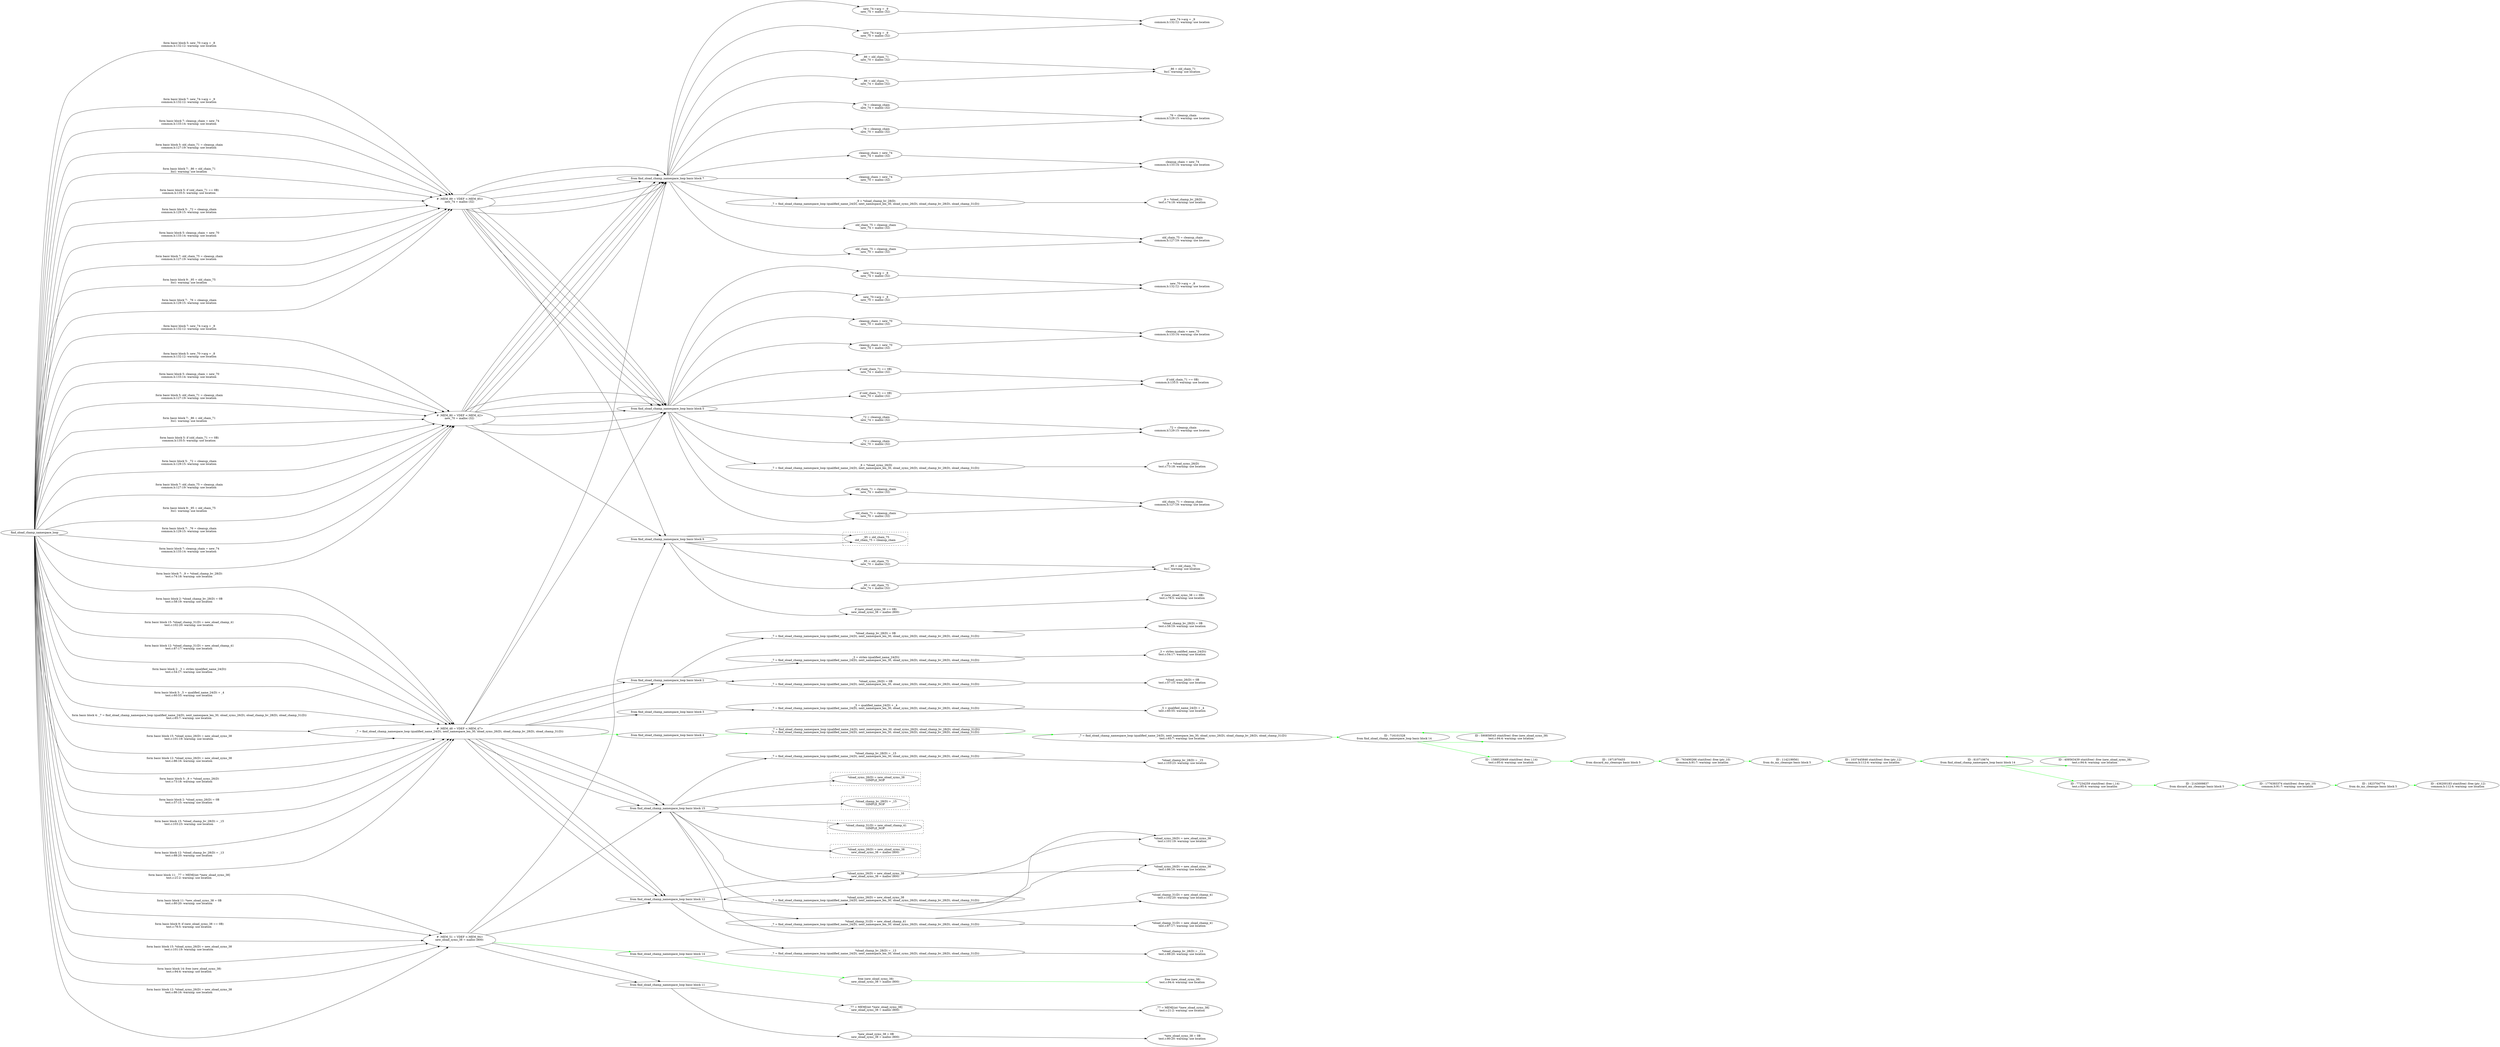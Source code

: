 digraph {constraint=false ;rankdir = LR; rank=same; nodesep=1.0; 


" find_oload_champ_namespace_loop
"->


" # .MEM_80 = VDEF <.MEM_42>
new_70 = malloc (32)

"

[label=" form basic block 5: cleanup_chain = new_70
common.h:133:14: warning: use location

" ]

" # .MEM_80 = VDEF <.MEM_42>
new_70 = malloc (32)

"->

" from find_oload_champ_namespace_loop basic block 5"

->" cleanup_chain = new_70
new_70 = malloc (32)
"

->" cleanup_chain = new_70
common.h:133:14: warning: use location

"

" find_oload_champ_namespace_loop
"->


" # .MEM_80 = VDEF <.MEM_42>
new_70 = malloc (32)

"

[label=" form basic block 5: old_chain_71 = cleanup_chain
common.h:127:19: warning: use location

" ]

" # .MEM_80 = VDEF <.MEM_42>
new_70 = malloc (32)

"->

" from find_oload_champ_namespace_loop basic block 5"

->" old_chain_71 = cleanup_chain
new_70 = malloc (32)
"

->" old_chain_71 = cleanup_chain
common.h:127:19: warning: use location

"

" find_oload_champ_namespace_loop
"->


" # .MEM_80 = VDEF <.MEM_42>
new_70 = malloc (32)

"

[label=" form basic block 7: _86 = old_chain_71
lto1: warning: use location
" ]

" # .MEM_80 = VDEF <.MEM_42>
new_70 = malloc (32)

"->

" from find_oload_champ_namespace_loop basic block 7"

->" _86 = old_chain_71
new_70 = malloc (32)
"

->" _86 = old_chain_71
lto1: warning: use location
"

" find_oload_champ_namespace_loop
"->


" # .MEM_80 = VDEF <.MEM_42>
new_70 = malloc (32)

"

[label=" form basic block 5: if (old_chain_71 == 0B)
common.h:135:5: warning: use location

" ]

" # .MEM_80 = VDEF <.MEM_42>
new_70 = malloc (32)

"->

" from find_oload_champ_namespace_loop basic block 5"

->" if (old_chain_71 == 0B)
new_70 = malloc (32)
"

->" if (old_chain_71 == 0B)
common.h:135:5: warning: use location

"


" find_oload_champ_namespace_loop
"->


" # .MEM_80 = VDEF <.MEM_42>
new_70 = malloc (32)

"

[label=" form basic block 5: _72 = cleanup_chain
common.h:129:15: warning: use location

" ]

" # .MEM_80 = VDEF <.MEM_42>
new_70 = malloc (32)

"->

" from find_oload_champ_namespace_loop basic block 5"

->" _72 = cleanup_chain
new_70 = malloc (32)
"

->" _72 = cleanup_chain
common.h:129:15: warning: use location

"

" find_oload_champ_namespace_loop
"->


" # .MEM_80 = VDEF <.MEM_42>
new_70 = malloc (32)

"

[label=" form basic block 7: old_chain_75 = cleanup_chain
common.h:127:19: warning: use location

" ]

" # .MEM_80 = VDEF <.MEM_42>
new_70 = malloc (32)

"->

" from find_oload_champ_namespace_loop basic block 7"

->" old_chain_75 = cleanup_chain
new_70 = malloc (32)
"

->" old_chain_75 = cleanup_chain
common.h:127:19: warning: use location

"

" find_oload_champ_namespace_loop
"->


" # .MEM_80 = VDEF <.MEM_42>
new_70 = malloc (32)

"

[label=" form basic block 9: _95 = old_chain_75
lto1: warning: use location
" ]

" # .MEM_80 = VDEF <.MEM_42>
new_70 = malloc (32)

"->

" from find_oload_champ_namespace_loop basic block 9"

->" _95 = old_chain_75
new_70 = malloc (32)
"

->" _95 = old_chain_75
lto1: warning: use location
"

" find_oload_champ_namespace_loop
"->


" # .MEM_80 = VDEF <.MEM_42>
new_70 = malloc (32)

"

[label=" form basic block 7: _76 = cleanup_chain
common.h:129:15: warning: use location

" ]

" # .MEM_80 = VDEF <.MEM_42>
new_70 = malloc (32)

"->

" from find_oload_champ_namespace_loop basic block 7"

->" _76 = cleanup_chain
new_70 = malloc (32)
"

->" _76 = cleanup_chain
common.h:129:15: warning: use location

"

" find_oload_champ_namespace_loop
"->


" # .MEM_80 = VDEF <.MEM_42>
new_70 = malloc (32)

"

[label=" form basic block 7: cleanup_chain = new_74
common.h:133:14: warning: use location

" ]

" # .MEM_80 = VDEF <.MEM_42>
new_70 = malloc (32)

"->

" from find_oload_champ_namespace_loop basic block 7"

->" cleanup_chain = new_74
new_70 = malloc (32)
"

->" cleanup_chain = new_74
common.h:133:14: warning: use location

"

" find_oload_champ_namespace_loop
"->


" # .MEM_80 = VDEF <.MEM_42>
new_70 = malloc (32)

"

[label=" form basic block 7: new_74->arg = _9
common.h:132:12: warning: use location

" ]

" # .MEM_80 = VDEF <.MEM_42>
new_70 = malloc (32)

"->

" from find_oload_champ_namespace_loop basic block 7"

->" new_74->arg = _9
new_70 = malloc (32)
"

->" new_74->arg = _9
common.h:132:12: warning: use location

"

" find_oload_champ_namespace_loop
"->


" # .MEM_80 = VDEF <.MEM_42>
new_70 = malloc (32)

"

[label=" form basic block 5: new_70->arg = _8
common.h:132:12: warning: use location

" ]

" # .MEM_80 = VDEF <.MEM_42>
new_70 = malloc (32)

"->

" from find_oload_champ_namespace_loop basic block 5"

->" new_70->arg = _8
new_70 = malloc (32)
"

->" new_70->arg = _8
common.h:132:12: warning: use location

"

" from find_oload_champ_namespace_loop basic block 9"

->subgraph cluster_1984260702 { style ="dashed";"  _95 = old_chain_75
old_chain_75 = cleanup_chain
";}








" find_oload_champ_namespace_loop
"->


" # .MEM_89 = VDEF <.MEM_85>
new_74 = malloc (32)

"

[label=" form basic block 7: cleanup_chain = new_74
common.h:133:14: warning: use location

" ]

" # .MEM_89 = VDEF <.MEM_85>
new_74 = malloc (32)

"->

" from find_oload_champ_namespace_loop basic block 7"

->" cleanup_chain = new_74
new_74 = malloc (32)
"

->" cleanup_chain = new_74
common.h:133:14: warning: use location

"

" find_oload_champ_namespace_loop
"->


" # .MEM_89 = VDEF <.MEM_85>
new_74 = malloc (32)

"

[label=" form basic block 5: old_chain_71 = cleanup_chain
common.h:127:19: warning: use location

" ]

" # .MEM_89 = VDEF <.MEM_85>
new_74 = malloc (32)

"->

" from find_oload_champ_namespace_loop basic block 5"

->" old_chain_71 = cleanup_chain
new_74 = malloc (32)
"

->" old_chain_71 = cleanup_chain
common.h:127:19: warning: use location

"

" find_oload_champ_namespace_loop
"->


" # .MEM_89 = VDEF <.MEM_85>
new_74 = malloc (32)

"

[label=" form basic block 7: _86 = old_chain_71
lto1: warning: use location
" ]

" # .MEM_89 = VDEF <.MEM_85>
new_74 = malloc (32)

"->

" from find_oload_champ_namespace_loop basic block 7"

->" _86 = old_chain_71
new_74 = malloc (32)
"

->" _86 = old_chain_71
lto1: warning: use location
"

" find_oload_champ_namespace_loop
"->


" # .MEM_89 = VDEF <.MEM_85>
new_74 = malloc (32)

"

[label=" form basic block 5: if (old_chain_71 == 0B)
common.h:135:5: warning: use location

" ]

" # .MEM_89 = VDEF <.MEM_85>
new_74 = malloc (32)

"->

" from find_oload_champ_namespace_loop basic block 5"

->" if (old_chain_71 == 0B)
new_74 = malloc (32)
"

->" if (old_chain_71 == 0B)
common.h:135:5: warning: use location

"


" find_oload_champ_namespace_loop
"->


" # .MEM_89 = VDEF <.MEM_85>
new_74 = malloc (32)

"

[label=" form basic block 5: _72 = cleanup_chain
common.h:129:15: warning: use location

" ]

" # .MEM_89 = VDEF <.MEM_85>
new_74 = malloc (32)

"->

" from find_oload_champ_namespace_loop basic block 5"

->" _72 = cleanup_chain
new_74 = malloc (32)
"

->" _72 = cleanup_chain
common.h:129:15: warning: use location

"

" find_oload_champ_namespace_loop
"->


" # .MEM_89 = VDEF <.MEM_85>
new_74 = malloc (32)

"

[label=" form basic block 5: cleanup_chain = new_70
common.h:133:14: warning: use location

" ]

" # .MEM_89 = VDEF <.MEM_85>
new_74 = malloc (32)

"->

" from find_oload_champ_namespace_loop basic block 5"

->" cleanup_chain = new_70
new_74 = malloc (32)
"

->" cleanup_chain = new_70
common.h:133:14: warning: use location

"

" find_oload_champ_namespace_loop
"->


" # .MEM_89 = VDEF <.MEM_85>
new_74 = malloc (32)

"

[label=" form basic block 7: old_chain_75 = cleanup_chain
common.h:127:19: warning: use location

" ]

" # .MEM_89 = VDEF <.MEM_85>
new_74 = malloc (32)

"->

" from find_oload_champ_namespace_loop basic block 7"

->" old_chain_75 = cleanup_chain
new_74 = malloc (32)
"

->" old_chain_75 = cleanup_chain
common.h:127:19: warning: use location

"

" find_oload_champ_namespace_loop
"->


" # .MEM_89 = VDEF <.MEM_85>
new_74 = malloc (32)

"

[label=" form basic block 9: _95 = old_chain_75
lto1: warning: use location
" ]

" # .MEM_89 = VDEF <.MEM_85>
new_74 = malloc (32)

"->

" from find_oload_champ_namespace_loop basic block 9"

->" _95 = old_chain_75
new_74 = malloc (32)
"

->" _95 = old_chain_75
lto1: warning: use location
"

" find_oload_champ_namespace_loop
"->


" # .MEM_89 = VDEF <.MEM_85>
new_74 = malloc (32)

"

[label=" form basic block 7: _76 = cleanup_chain
common.h:129:15: warning: use location

" ]

" # .MEM_89 = VDEF <.MEM_85>
new_74 = malloc (32)

"->

" from find_oload_champ_namespace_loop basic block 7"

->" _76 = cleanup_chain
new_74 = malloc (32)
"

->" _76 = cleanup_chain
common.h:129:15: warning: use location

"

" find_oload_champ_namespace_loop
"->


" # .MEM_89 = VDEF <.MEM_85>
new_74 = malloc (32)

"

[label=" form basic block 5: new_70->arg = _8
common.h:132:12: warning: use location

" ]

" # .MEM_89 = VDEF <.MEM_85>
new_74 = malloc (32)

"->

" from find_oload_champ_namespace_loop basic block 5"

->" new_70->arg = _8
new_74 = malloc (32)
"

->" new_70->arg = _8
common.h:132:12: warning: use location

"

" find_oload_champ_namespace_loop
"->


" # .MEM_89 = VDEF <.MEM_85>
new_74 = malloc (32)

"

[label=" form basic block 7: new_74->arg = _9
common.h:132:12: warning: use location

" ]

" # .MEM_89 = VDEF <.MEM_85>
new_74 = malloc (32)

"->

" from find_oload_champ_namespace_loop basic block 7"

->" new_74->arg = _9
new_74 = malloc (32)
"

->" new_74->arg = _9
common.h:132:12: warning: use location

"

" from find_oload_champ_namespace_loop basic block 9"

->subgraph cluster_955363841 { style ="dashed";"  _95 = old_chain_75
old_chain_75 = cleanup_chain
";}








" find_oload_champ_namespace_loop
"->


" # .MEM_51 = VDEF <.MEM_94>
new_oload_syms_38 = malloc (800)

"

[label=" form basic block 15: *oload_syms_26(D) = new_oload_syms_38
test.c:101:19: warning: use location

" ]

" # .MEM_51 = VDEF <.MEM_94>
new_oload_syms_38 = malloc (800)

"->

" from find_oload_champ_namespace_loop basic block 15"

->" *oload_syms_26(D) = new_oload_syms_38
new_oload_syms_38 = malloc (800)
"

->" *oload_syms_26(D) = new_oload_syms_38
test.c:101:19: warning: use location

"

" find_oload_champ_namespace_loop
"->


" # .MEM_51 = VDEF <.MEM_94>
new_oload_syms_38 = malloc (800)

"

[label=" form basic block 14: free (new_oload_syms_38)
test.c:94:4: warning: use location

" ]

" # .MEM_51 = VDEF <.MEM_94>
new_oload_syms_38 = malloc (800)

"->

" from find_oload_champ_namespace_loop basic block 14"

->" free (new_oload_syms_38)
new_oload_syms_38 = malloc (800)
"

->" free (new_oload_syms_38)
test.c:94:4: warning: use location

"

[color="green" ]


" find_oload_champ_namespace_loop
"->


" # .MEM_51 = VDEF <.MEM_94>
new_oload_syms_38 = malloc (800)

"

[label=" form basic block 12: *oload_syms_26(D) = new_oload_syms_38
test.c:86:16: warning: use location

" ]

" # .MEM_51 = VDEF <.MEM_94>
new_oload_syms_38 = malloc (800)

"->

" from find_oload_champ_namespace_loop basic block 12"

->" *oload_syms_26(D) = new_oload_syms_38
new_oload_syms_38 = malloc (800)
"

->" *oload_syms_26(D) = new_oload_syms_38
test.c:86:16: warning: use location

"

" find_oload_champ_namespace_loop
"->


" # .MEM_51 = VDEF <.MEM_94>
new_oload_syms_38 = malloc (800)

"

[label=" form basic block 11: _77 = MEM[(int *)new_oload_syms_38]
test.c:21:2: warning: use location

" ]

" # .MEM_51 = VDEF <.MEM_94>
new_oload_syms_38 = malloc (800)

"->

" from find_oload_champ_namespace_loop basic block 11"

->" _77 = MEM[(int *)new_oload_syms_38]
new_oload_syms_38 = malloc (800)
"

->" _77 = MEM[(int *)new_oload_syms_38]
test.c:21:2: warning: use location

"

" find_oload_champ_namespace_loop
"->


" # .MEM_51 = VDEF <.MEM_94>
new_oload_syms_38 = malloc (800)

"

[label=" form basic block 11: *new_oload_syms_38 = 0B
test.c:80:20: warning: use location

" ]

" # .MEM_51 = VDEF <.MEM_94>
new_oload_syms_38 = malloc (800)

"->

" from find_oload_champ_namespace_loop basic block 11"

->" *new_oload_syms_38 = 0B
new_oload_syms_38 = malloc (800)
"

->" *new_oload_syms_38 = 0B
test.c:80:20: warning: use location

"

" find_oload_champ_namespace_loop
"->


" # .MEM_51 = VDEF <.MEM_94>
new_oload_syms_38 = malloc (800)

"

[label=" form basic block 9: if (new_oload_syms_38 == 0B)
test.c:78:5: warning: use location

" ]

" # .MEM_51 = VDEF <.MEM_94>
new_oload_syms_38 = malloc (800)

"->

" from find_oload_champ_namespace_loop basic block 9"

->" if (new_oload_syms_38 == 0B)
new_oload_syms_38 = malloc (800)
"

->" if (new_oload_syms_38 == 0B)
test.c:78:5: warning: use location

"


" from find_oload_champ_namespace_loop basic block 15"

->subgraph cluster_1060508872 { style ="dashed";"  *oload_syms_26(D) = new_oload_syms_38
new_oload_syms_38 = malloc (800)
";}














" find_oload_champ_namespace_loop
"->


" # .MEM_48 = VDEF <.MEM_47>
_7 = find_oload_champ_namespace_loop (qualified_name_24(D), next_namespace_len_30, oload_syms_26(D), oload_champ_bv_28(D), oload_champ_31(D))

"

[label=" form basic block 4: _7 = find_oload_champ_namespace_loop (qualified_name_24(D), next_namespace_len_30, oload_syms_26(D), oload_champ_bv_28(D), oload_champ_31(D))
test.c:65:7: warning: use location
" ]

" # .MEM_48 = VDEF <.MEM_47>
_7 = find_oload_champ_namespace_loop (qualified_name_24(D), next_namespace_len_30, oload_syms_26(D), oload_champ_bv_28(D), oload_champ_31(D))

"->

" from find_oload_champ_namespace_loop basic block 4"

->" _7 = find_oload_champ_namespace_loop (qualified_name_24(D), next_namespace_len_30, oload_syms_26(D), oload_champ_bv_28(D), oload_champ_31(D))
_7 = find_oload_champ_namespace_loop (qualified_name_24(D), next_namespace_len_30, oload_syms_26(D), oload_champ_bv_28(D), oload_champ_31(D))
"

->" _7 = find_oload_champ_namespace_loop (qualified_name_24(D), next_namespace_len_30, oload_syms_26(D), oload_champ_bv_28(D), oload_champ_31(D))
test.c:65:7: warning: use location
"


->" ID : 716101528
from find_oload_champ_namespace_loop basic block 14"->

" ID : 590858545 stmt(free) :free (new_oload_syms_38)
test.c:94:4: warning: use location
"

[color="green" ]

" ID : 590858545 stmt(free) :free (new_oload_syms_38)
test.c:94:4: warning: use location
"


->" ID : 716101528
from find_oload_champ_namespace_loop basic block 14"->

" ID : 1588520649 stmt(free) :free (_14)
test.c:95:4: warning: use location
"

[color="green" ]

" ID : 1588520649 stmt(free) :free (_14)
test.c:95:4: warning: use location
"


->" ID : 1971970455
from discard_my_cleanups basic block 5"->

" ID : 763490266 stmt(free) :free (ptr_10)
common.h:91:7: warning: use location
"

[color="green" ]

" ID : 763490266 stmt(free) :free (ptr_10)
common.h:91:7: warning: use location
"


->" ID : 1142199561
from do_my_cleanups basic block 5"->

" ID : 1037445846 stmt(free) :free (ptr_12)
common.h:112:4: warning: use location
"

[color="green" ]

" ID : 1037445846 stmt(free) :free (ptr_12)
common.h:112:4: warning: use location
"


->" ID : 810710674
from find_oload_champ_namespace_loop basic block 14"->

" ID : 409563439 stmt(free) :free (new_oload_syms_38)
test.c:94:4: warning: use location
"

[color="green" ]

" ID : 409563439 stmt(free) :free (new_oload_syms_38)
test.c:94:4: warning: use location
"


->" ID : 810710674
from find_oload_champ_namespace_loop basic block 14"->

" ID : 77234259 stmt(free) :free (_14)
test.c:95:4: warning: use location
"

[color="green" ]

" ID : 77234259 stmt(free) :free (_14)
test.c:95:4: warning: use location
"


->" ID : 2143009837
from discard_my_cleanups basic block 5"->

" ID : 1776393374 stmt(free) :free (ptr_10)
common.h:91:7: warning: use location
"

[color="green" ]

" ID : 1776393374 stmt(free) :free (ptr_10)
common.h:91:7: warning: use location
"


->" ID : 1823704774
from do_my_cleanups basic block 5"->

" ID : 436200183 stmt(free) :free (ptr_12)
common.h:112:4: warning: use location
"

[color="green" ]

" ID : 436200183 stmt(free) :free (ptr_12)
common.h:112:4: warning: use location
"


" find_oload_champ_namespace_loop
"->


" # .MEM_48 = VDEF <.MEM_47>
_7 = find_oload_champ_namespace_loop (qualified_name_24(D), next_namespace_len_30, oload_syms_26(D), oload_champ_bv_28(D), oload_champ_31(D))

"

[label=" form basic block 15: *oload_syms_26(D) = new_oload_syms_38
test.c:101:19: warning: use location

" ]

" # .MEM_48 = VDEF <.MEM_47>
_7 = find_oload_champ_namespace_loop (qualified_name_24(D), next_namespace_len_30, oload_syms_26(D), oload_champ_bv_28(D), oload_champ_31(D))

"->

" from find_oload_champ_namespace_loop basic block 15"

->" *oload_syms_26(D) = new_oload_syms_38
_7 = find_oload_champ_namespace_loop (qualified_name_24(D), next_namespace_len_30, oload_syms_26(D), oload_champ_bv_28(D), oload_champ_31(D))
"

->" *oload_syms_26(D) = new_oload_syms_38
test.c:101:19: warning: use location

"

" find_oload_champ_namespace_loop
"->


" # .MEM_48 = VDEF <.MEM_47>
_7 = find_oload_champ_namespace_loop (qualified_name_24(D), next_namespace_len_30, oload_syms_26(D), oload_champ_bv_28(D), oload_champ_31(D))

"

[label=" form basic block 12: *oload_syms_26(D) = new_oload_syms_38
test.c:86:16: warning: use location

" ]

" # .MEM_48 = VDEF <.MEM_47>
_7 = find_oload_champ_namespace_loop (qualified_name_24(D), next_namespace_len_30, oload_syms_26(D), oload_champ_bv_28(D), oload_champ_31(D))

"->

" from find_oload_champ_namespace_loop basic block 12"

->" *oload_syms_26(D) = new_oload_syms_38
_7 = find_oload_champ_namespace_loop (qualified_name_24(D), next_namespace_len_30, oload_syms_26(D), oload_champ_bv_28(D), oload_champ_31(D))
"

->" *oload_syms_26(D) = new_oload_syms_38
test.c:86:16: warning: use location

"

" find_oload_champ_namespace_loop
"->


" # .MEM_48 = VDEF <.MEM_47>
_7 = find_oload_champ_namespace_loop (qualified_name_24(D), next_namespace_len_30, oload_syms_26(D), oload_champ_bv_28(D), oload_champ_31(D))

"

[label=" form basic block 5: _8 = *oload_syms_26(D)
test.c:73:18: warning: use location

" ]

" # .MEM_48 = VDEF <.MEM_47>
_7 = find_oload_champ_namespace_loop (qualified_name_24(D), next_namespace_len_30, oload_syms_26(D), oload_champ_bv_28(D), oload_champ_31(D))

"->

" from find_oload_champ_namespace_loop basic block 5"

->" _8 = *oload_syms_26(D)
_7 = find_oload_champ_namespace_loop (qualified_name_24(D), next_namespace_len_30, oload_syms_26(D), oload_champ_bv_28(D), oload_champ_31(D))
"

->" _8 = *oload_syms_26(D)
test.c:73:18: warning: use location

"

" find_oload_champ_namespace_loop
"->


" # .MEM_48 = VDEF <.MEM_47>
_7 = find_oload_champ_namespace_loop (qualified_name_24(D), next_namespace_len_30, oload_syms_26(D), oload_champ_bv_28(D), oload_champ_31(D))

"

[label=" form basic block 2: *oload_syms_26(D) = 0B
test.c:57:15: warning: use location

" ]

" # .MEM_48 = VDEF <.MEM_47>
_7 = find_oload_champ_namespace_loop (qualified_name_24(D), next_namespace_len_30, oload_syms_26(D), oload_champ_bv_28(D), oload_champ_31(D))

"->

" from find_oload_champ_namespace_loop basic block 2"

->" *oload_syms_26(D) = 0B
_7 = find_oload_champ_namespace_loop (qualified_name_24(D), next_namespace_len_30, oload_syms_26(D), oload_champ_bv_28(D), oload_champ_31(D))
"

->" *oload_syms_26(D) = 0B
test.c:57:15: warning: use location

"

" find_oload_champ_namespace_loop
"->


" # .MEM_48 = VDEF <.MEM_47>
_7 = find_oload_champ_namespace_loop (qualified_name_24(D), next_namespace_len_30, oload_syms_26(D), oload_champ_bv_28(D), oload_champ_31(D))

"

[label=" form basic block 15: *oload_champ_bv_28(D) = _15
test.c:103:23: warning: use location

" ]

" # .MEM_48 = VDEF <.MEM_47>
_7 = find_oload_champ_namespace_loop (qualified_name_24(D), next_namespace_len_30, oload_syms_26(D), oload_champ_bv_28(D), oload_champ_31(D))

"->

" from find_oload_champ_namespace_loop basic block 15"

->" *oload_champ_bv_28(D) = _15
_7 = find_oload_champ_namespace_loop (qualified_name_24(D), next_namespace_len_30, oload_syms_26(D), oload_champ_bv_28(D), oload_champ_31(D))
"

->" *oload_champ_bv_28(D) = _15
test.c:103:23: warning: use location

"

" find_oload_champ_namespace_loop
"->


" # .MEM_48 = VDEF <.MEM_47>
_7 = find_oload_champ_namespace_loop (qualified_name_24(D), next_namespace_len_30, oload_syms_26(D), oload_champ_bv_28(D), oload_champ_31(D))

"

[label=" form basic block 12: *oload_champ_bv_28(D) = _13
test.c:88:20: warning: use location

" ]

" # .MEM_48 = VDEF <.MEM_47>
_7 = find_oload_champ_namespace_loop (qualified_name_24(D), next_namespace_len_30, oload_syms_26(D), oload_champ_bv_28(D), oload_champ_31(D))

"->

" from find_oload_champ_namespace_loop basic block 12"

->" *oload_champ_bv_28(D) = _13
_7 = find_oload_champ_namespace_loop (qualified_name_24(D), next_namespace_len_30, oload_syms_26(D), oload_champ_bv_28(D), oload_champ_31(D))
"

->" *oload_champ_bv_28(D) = _13
test.c:88:20: warning: use location

"

" find_oload_champ_namespace_loop
"->


" # .MEM_48 = VDEF <.MEM_47>
_7 = find_oload_champ_namespace_loop (qualified_name_24(D), next_namespace_len_30, oload_syms_26(D), oload_champ_bv_28(D), oload_champ_31(D))

"

[label=" form basic block 7: _9 = *oload_champ_bv_28(D)
test.c:74:18: warning: use location

" ]

" # .MEM_48 = VDEF <.MEM_47>
_7 = find_oload_champ_namespace_loop (qualified_name_24(D), next_namespace_len_30, oload_syms_26(D), oload_champ_bv_28(D), oload_champ_31(D))

"->

" from find_oload_champ_namespace_loop basic block 7"

->" _9 = *oload_champ_bv_28(D)
_7 = find_oload_champ_namespace_loop (qualified_name_24(D), next_namespace_len_30, oload_syms_26(D), oload_champ_bv_28(D), oload_champ_31(D))
"

->" _9 = *oload_champ_bv_28(D)
test.c:74:18: warning: use location

"

" find_oload_champ_namespace_loop
"->


" # .MEM_48 = VDEF <.MEM_47>
_7 = find_oload_champ_namespace_loop (qualified_name_24(D), next_namespace_len_30, oload_syms_26(D), oload_champ_bv_28(D), oload_champ_31(D))

"

[label=" form basic block 2: *oload_champ_bv_28(D) = 0B
test.c:58:19: warning: use location

" ]

" # .MEM_48 = VDEF <.MEM_47>
_7 = find_oload_champ_namespace_loop (qualified_name_24(D), next_namespace_len_30, oload_syms_26(D), oload_champ_bv_28(D), oload_champ_31(D))

"->

" from find_oload_champ_namespace_loop basic block 2"

->" *oload_champ_bv_28(D) = 0B
_7 = find_oload_champ_namespace_loop (qualified_name_24(D), next_namespace_len_30, oload_syms_26(D), oload_champ_bv_28(D), oload_champ_31(D))
"

->" *oload_champ_bv_28(D) = 0B
test.c:58:19: warning: use location

"

" find_oload_champ_namespace_loop
"->


" # .MEM_48 = VDEF <.MEM_47>
_7 = find_oload_champ_namespace_loop (qualified_name_24(D), next_namespace_len_30, oload_syms_26(D), oload_champ_bv_28(D), oload_champ_31(D))

"

[label=" form basic block 15: *oload_champ_31(D) = new_oload_champ_41
test.c:102:20: warning: use location

" ]

" # .MEM_48 = VDEF <.MEM_47>
_7 = find_oload_champ_namespace_loop (qualified_name_24(D), next_namespace_len_30, oload_syms_26(D), oload_champ_bv_28(D), oload_champ_31(D))

"->

" from find_oload_champ_namespace_loop basic block 15"

->" *oload_champ_31(D) = new_oload_champ_41
_7 = find_oload_champ_namespace_loop (qualified_name_24(D), next_namespace_len_30, oload_syms_26(D), oload_champ_bv_28(D), oload_champ_31(D))
"

->" *oload_champ_31(D) = new_oload_champ_41
test.c:102:20: warning: use location

"

" find_oload_champ_namespace_loop
"->


" # .MEM_48 = VDEF <.MEM_47>
_7 = find_oload_champ_namespace_loop (qualified_name_24(D), next_namespace_len_30, oload_syms_26(D), oload_champ_bv_28(D), oload_champ_31(D))

"

[label=" form basic block 12: *oload_champ_31(D) = new_oload_champ_41
test.c:87:17: warning: use location

" ]

" # .MEM_48 = VDEF <.MEM_47>
_7 = find_oload_champ_namespace_loop (qualified_name_24(D), next_namespace_len_30, oload_syms_26(D), oload_champ_bv_28(D), oload_champ_31(D))

"->

" from find_oload_champ_namespace_loop basic block 12"

->" *oload_champ_31(D) = new_oload_champ_41
_7 = find_oload_champ_namespace_loop (qualified_name_24(D), next_namespace_len_30, oload_syms_26(D), oload_champ_bv_28(D), oload_champ_31(D))
"

->" *oload_champ_31(D) = new_oload_champ_41
test.c:87:17: warning: use location

"

" find_oload_champ_namespace_loop
"->


" # .MEM_48 = VDEF <.MEM_47>
_7 = find_oload_champ_namespace_loop (qualified_name_24(D), next_namespace_len_30, oload_syms_26(D), oload_champ_bv_28(D), oload_champ_31(D))

"

[label=" form basic block 2: _3 = strlen (qualified_name_24(D))
test.c:54:17: warning: use location

" ]

" # .MEM_48 = VDEF <.MEM_47>
_7 = find_oload_champ_namespace_loop (qualified_name_24(D), next_namespace_len_30, oload_syms_26(D), oload_champ_bv_28(D), oload_champ_31(D))

"->

" from find_oload_champ_namespace_loop basic block 2"

->" _3 = strlen (qualified_name_24(D))
_7 = find_oload_champ_namespace_loop (qualified_name_24(D), next_namespace_len_30, oload_syms_26(D), oload_champ_bv_28(D), oload_champ_31(D))
"

->" _3 = strlen (qualified_name_24(D))
test.c:54:17: warning: use location

"


" find_oload_champ_namespace_loop
"->


" # .MEM_48 = VDEF <.MEM_47>
_7 = find_oload_champ_namespace_loop (qualified_name_24(D), next_namespace_len_30, oload_syms_26(D), oload_champ_bv_28(D), oload_champ_31(D))

"

[label=" form basic block 3: _5 = qualified_name_24(D) + _4
test.c:60:55: warning: use location

" ]

" # .MEM_48 = VDEF <.MEM_47>
_7 = find_oload_champ_namespace_loop (qualified_name_24(D), next_namespace_len_30, oload_syms_26(D), oload_champ_bv_28(D), oload_champ_31(D))

"->

" from find_oload_champ_namespace_loop basic block 3"

->" _5 = qualified_name_24(D) + _4
_7 = find_oload_champ_namespace_loop (qualified_name_24(D), next_namespace_len_30, oload_syms_26(D), oload_champ_bv_28(D), oload_champ_31(D))
"

->" _5 = qualified_name_24(D) + _4
test.c:60:55: warning: use location

"

" from find_oload_champ_namespace_loop basic block 15"

->subgraph cluster_1632818273 { style ="dashed";"  *oload_syms_26(D) = new_oload_syms_38
GIMPLE_NOP
";}

" from find_oload_champ_namespace_loop basic block 15"

->subgraph cluster_1902923515 { style ="dashed";"  *oload_champ_bv_28(D) = _15
GIMPLE_NOP
";}

" from find_oload_champ_namespace_loop basic block 15"

->subgraph cluster_47714028 { style ="dashed";"  *oload_champ_31(D) = new_oload_champ_41
GIMPLE_NOP
";} }
